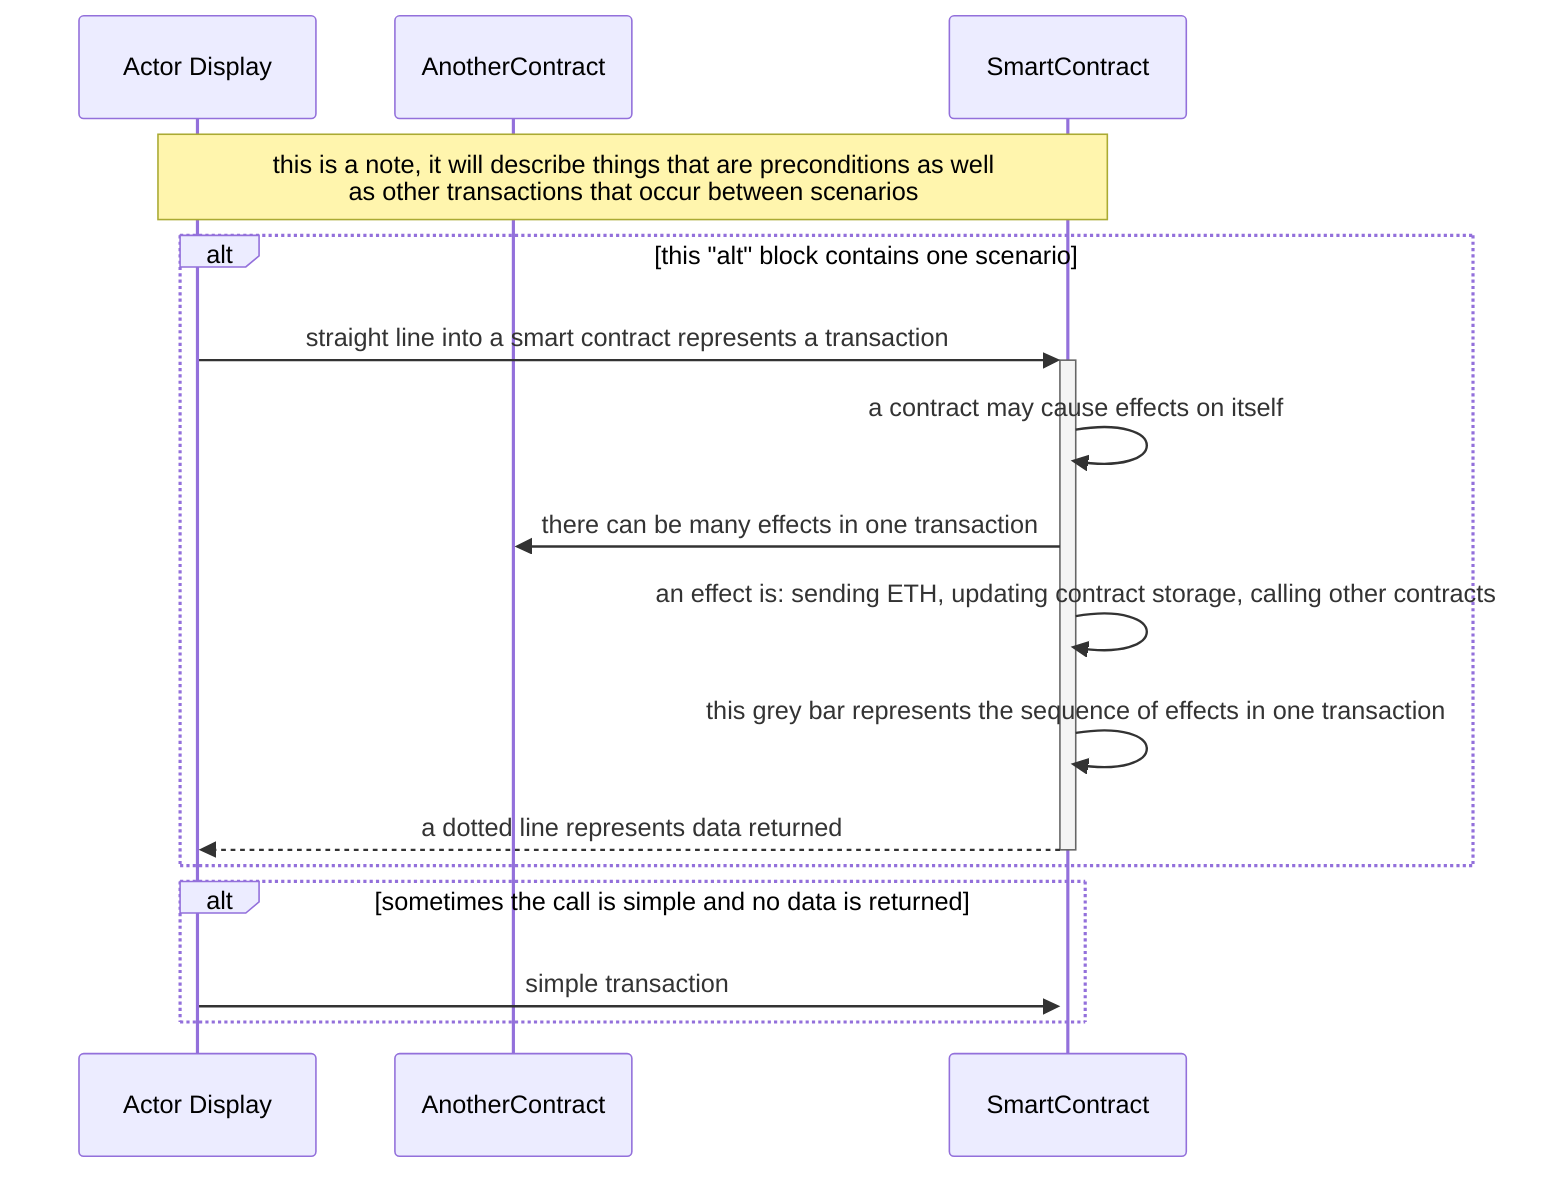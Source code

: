 sequenceDiagram
  participant ActorNickname as Actor Display
  participant AnotherContract
  participant SmartContract

  Note over ActorNickname,SmartContract: this is a note, it will describe things that are preconditions as well<br/>as other transactions that occur between scenarios

  alt this "alt" block contains one scenario
    ActorNickname->>+SmartContract: straight line into a smart contract represents a transaction
    SmartContract->>SmartContract: a contract may cause effects on itself
    SmartContract->>AnotherContract: there can be many effects in one transaction
    SmartContract->>SmartContract:  an effect is: sending ETH, updating contract storage, calling other contracts
    SmartContract->>SmartContract: this grey bar represents the sequence of effects in one transaction
    SmartContract-->>-ActorNickname: a dotted line represents data returned
  end

alt sometimes the call is simple and no data is returned
    ActorNickname->>+SmartContract: simple transaction
end